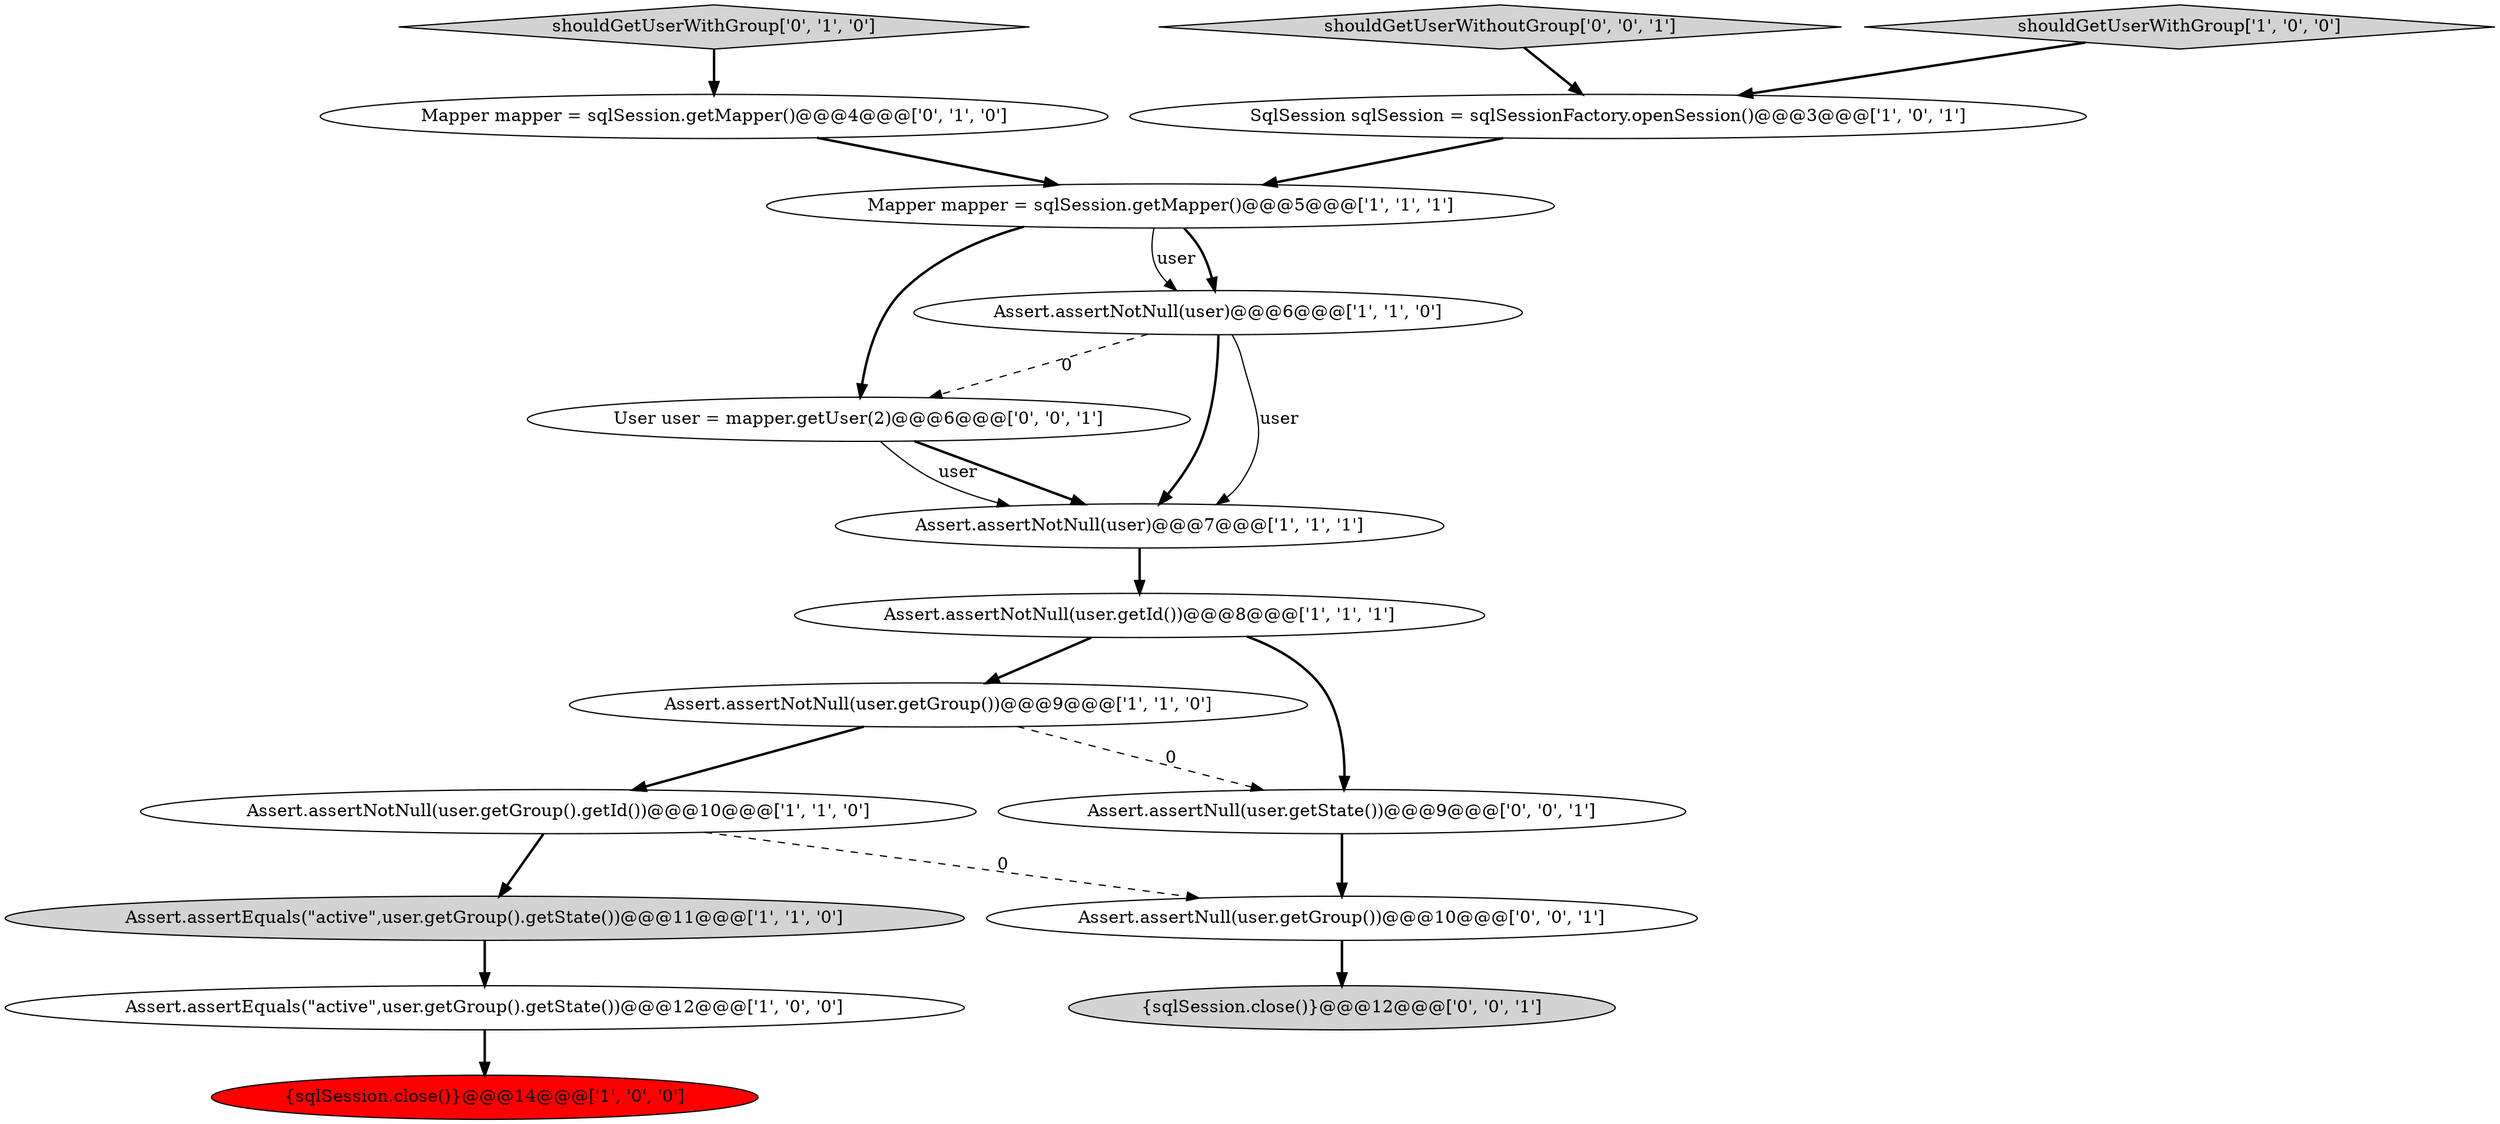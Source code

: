 digraph {
13 [style = filled, label = "User user = mapper.getUser(2)@@@6@@@['0', '0', '1']", fillcolor = white, shape = ellipse image = "AAA0AAABBB3BBB"];
2 [style = filled, label = "Assert.assertEquals(\"active\",user.getGroup().getState())@@@12@@@['1', '0', '0']", fillcolor = white, shape = ellipse image = "AAA0AAABBB1BBB"];
14 [style = filled, label = "{sqlSession.close()}@@@12@@@['0', '0', '1']", fillcolor = lightgray, shape = ellipse image = "AAA0AAABBB3BBB"];
8 [style = filled, label = "{sqlSession.close()}@@@14@@@['1', '0', '0']", fillcolor = red, shape = ellipse image = "AAA1AAABBB1BBB"];
15 [style = filled, label = "Assert.assertNull(user.getGroup())@@@10@@@['0', '0', '1']", fillcolor = white, shape = ellipse image = "AAA0AAABBB3BBB"];
4 [style = filled, label = "Assert.assertNotNull(user)@@@6@@@['1', '1', '0']", fillcolor = white, shape = ellipse image = "AAA0AAABBB1BBB"];
1 [style = filled, label = "Assert.assertNotNull(user)@@@7@@@['1', '1', '1']", fillcolor = white, shape = ellipse image = "AAA0AAABBB1BBB"];
10 [style = filled, label = "Assert.assertNotNull(user.getGroup())@@@9@@@['1', '1', '0']", fillcolor = white, shape = ellipse image = "AAA0AAABBB1BBB"];
11 [style = filled, label = "Mapper mapper = sqlSession.getMapper()@@@4@@@['0', '1', '0']", fillcolor = white, shape = ellipse image = "AAA0AAABBB2BBB"];
5 [style = filled, label = "Assert.assertNotNull(user.getGroup().getId())@@@10@@@['1', '1', '0']", fillcolor = white, shape = ellipse image = "AAA0AAABBB1BBB"];
0 [style = filled, label = "Mapper mapper = sqlSession.getMapper()@@@5@@@['1', '1', '1']", fillcolor = white, shape = ellipse image = "AAA0AAABBB1BBB"];
3 [style = filled, label = "shouldGetUserWithGroup['1', '0', '0']", fillcolor = lightgray, shape = diamond image = "AAA0AAABBB1BBB"];
6 [style = filled, label = "SqlSession sqlSession = sqlSessionFactory.openSession()@@@3@@@['1', '0', '1']", fillcolor = white, shape = ellipse image = "AAA0AAABBB1BBB"];
17 [style = filled, label = "Assert.assertNull(user.getState())@@@9@@@['0', '0', '1']", fillcolor = white, shape = ellipse image = "AAA0AAABBB3BBB"];
12 [style = filled, label = "shouldGetUserWithGroup['0', '1', '0']", fillcolor = lightgray, shape = diamond image = "AAA0AAABBB2BBB"];
9 [style = filled, label = "Assert.assertNotNull(user.getId())@@@8@@@['1', '1', '1']", fillcolor = white, shape = ellipse image = "AAA0AAABBB1BBB"];
16 [style = filled, label = "shouldGetUserWithoutGroup['0', '0', '1']", fillcolor = lightgray, shape = diamond image = "AAA0AAABBB3BBB"];
7 [style = filled, label = "Assert.assertEquals(\"active\",user.getGroup().getState())@@@11@@@['1', '1', '0']", fillcolor = lightgray, shape = ellipse image = "AAA0AAABBB1BBB"];
0->13 [style = bold, label=""];
15->14 [style = bold, label=""];
16->6 [style = bold, label=""];
12->11 [style = bold, label=""];
3->6 [style = bold, label=""];
9->17 [style = bold, label=""];
6->0 [style = bold, label=""];
9->10 [style = bold, label=""];
13->1 [style = bold, label=""];
1->9 [style = bold, label=""];
11->0 [style = bold, label=""];
10->5 [style = bold, label=""];
13->1 [style = solid, label="user"];
4->1 [style = solid, label="user"];
0->4 [style = bold, label=""];
7->2 [style = bold, label=""];
17->15 [style = bold, label=""];
10->17 [style = dashed, label="0"];
5->7 [style = bold, label=""];
4->1 [style = bold, label=""];
4->13 [style = dashed, label="0"];
5->15 [style = dashed, label="0"];
2->8 [style = bold, label=""];
0->4 [style = solid, label="user"];
}
